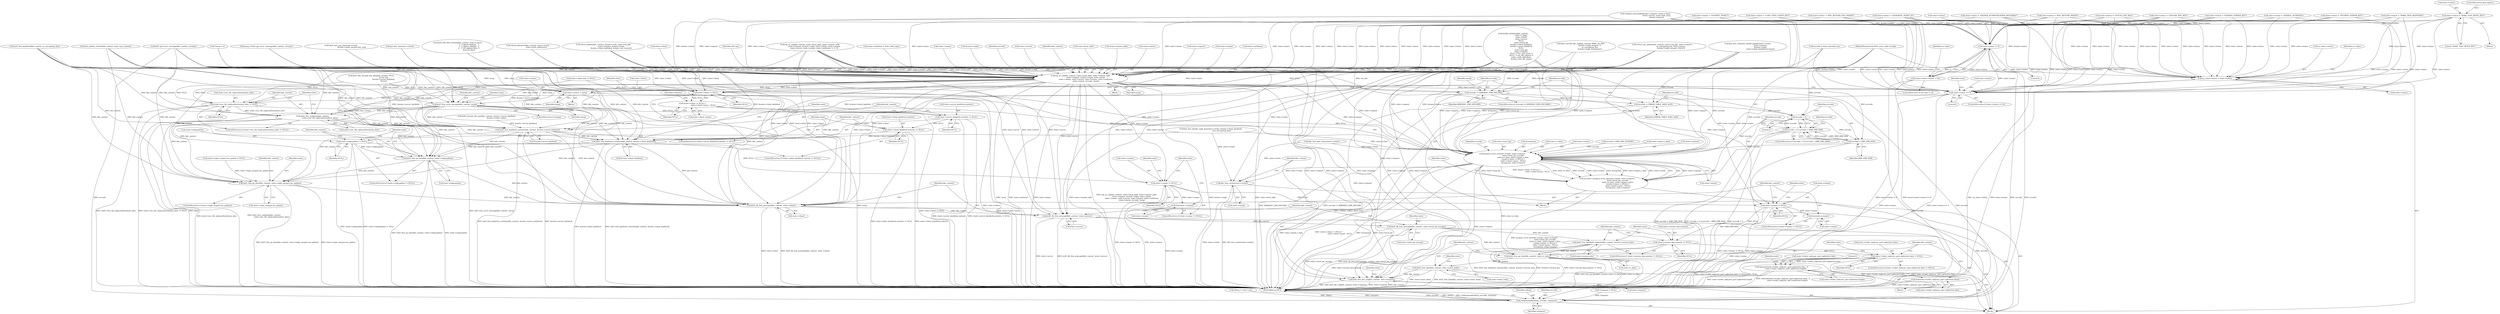 digraph "0_krb5_ffb35baac6981f9e8914f8f3bffd37f284b85970@pointer" {
"1000627" [label="(Call,state->status = \"MAKE_FAST_REPLY_KEY\")"];
"1000792" [label="(Call,state->status != 0)"];
"1000791" [label="(Call,assert (state->status != 0))"];
"1000797" [label="(Call,au_state->status = state->status)"];
"1000847" [label="(Call,log_as_req(kdc_context, state->local_addr, state->remote_addr,\n                   state->request, &state->reply, state->client,\n                   state->cname, state->server, state->sname, state->authtime,\n                   state->status, errcode, emsg))"];
"1000889" [label="(Call,state->status == 0)"];
"1000921" [label="(Call,prepare_error_as(state->rstate, state->request,\n                                       state->local_tgt, errcode,\n                                       state->e_data, state->typed_e_data,\n                                       ((state->client != NULL) ?\n                                        state->client->princ : NULL),\n                                       &response, state->status))"];
"1000919" [label="(Call,errcode = prepare_error_as(state->rstate, state->request,\n                                       state->local_tgt, errcode,\n                                       state->e_data, state->typed_e_data,\n                                       ((state->client != NULL) ?\n                                        state->client->princ : NULL),\n                                       &response, state->status))"];
"1001157" [label="(Call,(*oldrespond)(oldarg, errcode, response))"];
"1001128" [label="(Call,krb5_free_pa_data(kdc_context, state->e_data))"];
"1001133" [label="(Call,krb5_free_data(kdc_context, state->inner_body))"];
"1001142" [label="(Call,krb5_free_kdc_req(kdc_context, state->request))"];
"1001138" [label="(Call,kdc_free_rstate(state->rstate))"];
"1000895" [label="(Call,state->status = emsg)"];
"1000901" [label="(Call,errcode != KRB5KDC_ERR_DISCARD)"];
"1000905" [label="(Call,errcode -= ERROR_TABLE_BASE_krb5)"];
"1000910" [label="(Call,errcode < 0)"];
"1000909" [label="(Call,errcode < 0 || errcode > KRB_ERR_MAX)"];
"1000913" [label="(Call,errcode > KRB_ERR_MAX)"];
"1000939" [label="(Call,state->client != NULL)"];
"1000938" [label="(Call,(state->client != NULL) ?\n                                        state->client->princ : NULL)"];
"1000966" [label="(Call,state->enc_tkt_reply.authorization_data != NULL)"];
"1000973" [label="(Call,krb5_free_authdata(kdc_context,\n                           state->enc_tkt_reply.authorization_data))"];
"1000988" [label="(Call,krb5_free_keyblock_contents(kdc_context, &state->server_keyblock))"];
"1001002" [label="(Call,krb5_free_keyblock_contents(kdc_context, &state->client_keyblock))"];
"1001016" [label="(Call,krb5_free_pa_data(kdc_context, state->reply.padata))"];
"1001029" [label="(Call,krb5_free_pa_data(kdc_context, state->reply_encpart.enc_padata))"];
"1001056" [label="(Call,krb5_db_free_principal(kdc_context, state->client))"];
"1001061" [label="(Call,krb5_db_free_principal(kdc_context, state->server))"];
"1001066" [label="(Call,krb5_db_free_principal(kdc_context, state->local_tgt_storage))"];
"1001079" [label="(Call,krb5_free_keyblock_contents(kdc_context, &state->session_key))"];
"1000981" [label="(Call,state->server_keyblock.contents != NULL)"];
"1000995" [label="(Call,state->client_keyblock.contents != NULL)"];
"1001009" [label="(Call,state->reply.padata != NULL)"];
"1001037" [label="(Call,state->cname != NULL)"];
"1001042" [label="(Call,free(state->cname))"];
"1001047" [label="(Call,state->sname != NULL)"];
"1001052" [label="(Call,free(state->sname))"];
"1001072" [label="(Call,state->session_key.contents != NULL)"];
"1001086" [label="(Call,state->ticket_reply.enc_part.ciphertext.data != NULL)"];
"1001098" [label="(Call,memset(state->ticket_reply.enc_part.ciphertext.data , 0,\n               state->ticket_reply.enc_part.ciphertext.length))"];
"1001118" [label="(Call,free(state->ticket_reply.enc_part.ciphertext.data))"];
"1000962" [label="(Call,krb5_free_error_message(kdc_context, emsg))"];
"1000883" [label="(Identifier,did_log)"];
"1000404" [label="(Call,state->reply_encpart.enc_padata = NULL)"];
"1000939" [label="(Call,state->client != NULL)"];
"1000914" [label="(Identifier,errcode)"];
"1000228" [label="(Call,krb5_dbe_find_enctype(kdc_context, state->server,\n                                         -1, /* ignore keytype   */\n                                         -1, /* Ignore salttype  */\n                                         0,  /* Get highest kvno */\n                                         &server_key))"];
"1001049" [label="(Identifier,state)"];
"1000900" [label="(ControlStructure,if (errcode != KRB5KDC_ERR_DISCARD))"];
"1000889" [label="(Call,state->status == 0)"];
"1001063" [label="(Call,state->server)"];
"1000791" [label="(Call,assert (state->status != 0))"];
"1001052" [label="(Call,free(state->sname))"];
"1001073" [label="(Call,state->session_key.contents)"];
"1000932" [label="(Call,state->e_data)"];
"1000902" [label="(Identifier,errcode)"];
"1000839" [label="(Call,krb5_get_error_message(kdc_context, errcode))"];
"1000386" [label="(Call,state->authtime = state->kdc_time)"];
"1000909" [label="(Call,errcode < 0 || errcode > KRB_ERR_MAX)"];
"1000865" [label="(Call,state->cname)"];
"1000614" [label="(Call,kdc_fast_handle_reply_key(state->rstate, &state->client_keyblock,\n                                        &as_encrypting_key))"];
"1000903" [label="(Identifier,KRB5KDC_ERR_DISCARD)"];
"1000967" [label="(Call,state->enc_tkt_reply.authorization_data)"];
"1001134" [label="(Identifier,kdc_context)"];
"1000987" [label="(Identifier,NULL)"];
"1001091" [label="(Identifier,state)"];
"1000858" [label="(Call,&state->reply)"];
"1000906" [label="(Identifier,errcode)"];
"1000880" [label="(Identifier,errcode)"];
"1000513" [label="(Call,state->status = \"HANDLE_AUTHDATA\")"];
"1000198" [label="(Call,check_indicators(kdc_context, state->server,\n                               state->auth_indicators))"];
"1001066" [label="(Call,krb5_db_free_principal(kdc_context, state->local_tgt_storage))"];
"1001017" [label="(Identifier,kdc_context)"];
"1000846" [label="(Block,)"];
"1000413" [label="(Call,return_padata(kdc_context, &state->rock, state->req_pkt,\n                            state->request, &state->reply,\n                            &state->client_keyblock, &state->pa_context))"];
"1001026" [label="(Identifier,state)"];
"1000962" [label="(Call,krb5_free_error_message(kdc_context, emsg))"];
"1000905" [label="(Call,errcode -= ERROR_TABLE_BASE_krb5)"];
"1001016" [label="(Call,krb5_free_pa_data(kdc_context, state->reply.padata))"];
"1000241" [label="(Call,state->status = \"FINDING_SERVER_KEY\")"];
"1001041" [label="(Identifier,NULL)"];
"1000318" [label="(Call,state->status = \"FETCH_LAST_REQ\")"];
"1001018" [label="(Call,state->reply.padata)"];
"1001085" [label="(ControlStructure,if (state->ticket_reply.enc_part.ciphertext.data != NULL))"];
"1000920" [label="(Identifier,errcode)"];
"1000943" [label="(Identifier,NULL)"];
"1000944" [label="(Call,state->client->princ)"];
"1001138" [label="(Call,kdc_free_rstate(state->rstate))"];
"1001081" [label="(Call,&state->session_key)"];
"1000455" [label="(Call,state->status = \"CANT_FIND_CLIENT_KEY\")"];
"1001047" [label="(Call,state->sname != NULL)"];
"1001043" [label="(Call,state->cname)"];
"1000825" [label="(Call,free_padata_context(kdc_context, state->pa_context))"];
"1000938" [label="(Call,(state->client != NULL) ?\n                                        state->client->princ : NULL)"];
"1001051" [label="(Identifier,NULL)"];
"1000963" [label="(Identifier,kdc_context)"];
"1001086" [label="(Call,state->ticket_reply.enc_part.ciphertext.data != NULL)"];
"1001118" [label="(Call,free(state->ticket_reply.enc_part.ciphertext.data))"];
"1000975" [label="(Call,state->enc_tkt_reply.authorization_data)"];
"1000990" [label="(Call,&state->server_keyblock)"];
"1000868" [label="(Call,state->server)"];
"1000893" [label="(Literal,0)"];
"1000951" [label="(Identifier,response)"];
"1000848" [label="(Identifier,kdc_context)"];
"1000922" [label="(Call,state->rstate)"];
"1000555" [label="(Call,state->status = \"GENERATE_TICKET_ID\")"];
"1000952" [label="(Call,state->status)"];
"1001123" [label="(Identifier,state)"];
"1001009" [label="(Call,state->reply.padata != NULL)"];
"1000750" [label="(Call,log_as_req(kdc_context, state->local_addr, state->remote_addr,\n               state->request, &state->reply, state->client, state->cname,\n               state->server, state->sname, state->authtime, 0, 0, 0))"];
"1000156" [label="(Call,oldarg = state->arg)"];
"1000916" [label="(Call,errcode = KRB_ERR_GENERIC)"];
"1000980" [label="(ControlStructure,if (state->server_keyblock.contents != NULL))"];
"1001099" [label="(Call,state->ticket_reply.enc_part.ciphertext.data)"];
"1001071" [label="(ControlStructure,if (state->session_key.contents != NULL))"];
"1001062" [label="(Identifier,kdc_context)"];
"1001158" [label="(Identifier,oldarg)"];
"1000627" [label="(Call,state->status = \"MAKE_FAST_REPLY_KEY\")"];
"1001142" [label="(Call,krb5_free_kdc_req(kdc_context, state->request))"];
"1000787" [label="(ControlStructure,if (errcode != 0))"];
"1001015" [label="(Identifier,NULL)"];
"1000960" [label="(ControlStructure,if (emsg))"];
"1001103" [label="(Identifier,state)"];
"1000801" [label="(Call,state->status)"];
"1000209" [label="(Call,state->status = \"HIGHER_AUTHENTICATION_REQUIRED\")"];
"1001012" [label="(Identifier,state)"];
"1000260" [label="(Call,state->status = \"DECRYPT_SERVER_KEY\")"];
"1000913" [label="(Call,errcode > KRB_ERR_MAX)"];
"1000899" [label="(Identifier,emsg)"];
"1001057" [label="(Identifier,kdc_context)"];
"1001008" [label="(ControlStructure,if (state->reply.padata != NULL))"];
"1001109" [label="(Call,state->ticket_reply.enc_part.ciphertext.length)"];
"1000798" [label="(Call,au_state->status)"];
"1000984" [label="(Identifier,state)"];
"1001078" [label="(Identifier,NULL)"];
"1001079" [label="(Call,krb5_free_keyblock_contents(kdc_context, &state->session_key))"];
"1000982" [label="(Call,state->server_keyblock.contents)"];
"1000128" [label="(Call,*emsg = 0)"];
"1001004" [label="(Call,&state->client_keyblock)"];
"1001068" [label="(Call,state->local_tgt_storage)"];
"1001037" [label="(Call,state->cname != NULL)"];
"1001072" [label="(Call,state->session_key.contents != NULL)"];
"1000910" [label="(Call,errcode < 0)"];
"1000341" [label="(Call,get_key_exp(state->client))"];
"1001129" [label="(Identifier,kdc_context)"];
"1001053" [label="(Call,state->sname)"];
"1000116" [label="(MethodParameterIn,krb5_error_code errcode)"];
"1000961" [label="(Identifier,emsg)"];
"1000662" [label="(Call,kdc_fast_hide_client(state->rstate))"];
"1000593" [label="(Call,state->status = \"MAKE_FAST_RESPONSE\")"];
"1000792" [label="(Call,state->status != 0)"];
"1001061" [label="(Call,krb5_db_free_principal(kdc_context, state->server))"];
"1001130" [label="(Call,state->e_data)"];
"1000988" [label="(Call,krb5_free_keyblock_contents(kdc_context, &state->server_keyblock))"];
"1000250" [label="(Call,krb5_dbe_decrypt_key_data(kdc_context, NULL,\n                                             server_key,\n                                             &state->server_keyblock,\n                                             NULL))"];
"1000631" [label="(Literal,\"MAKE_FAST_REPLY_KEY\")"];
"1001097" [label="(Block,)"];
"1000998" [label="(Identifier,state)"];
"1000635" [label="(Call,return_enc_padata(kdc_context, state->req_pkt, state->request,\n                                as_encrypting_key, state->server,\n                                &state->reply_encpart, FALSE))"];
"1000921" [label="(Call,prepare_error_as(state->rstate, state->request,\n                                       state->local_tgt, errcode,\n                                       state->e_data, state->typed_e_data,\n                                       ((state->client != NULL) ?\n                                        state->client->princ : NULL),\n                                       &response, state->status))"];
"1001001" [label="(Identifier,NULL)"];
"1001159" [label="(Identifier,errcode)"];
"1000896" [label="(Call,state->status)"];
"1000994" [label="(ControlStructure,if (state->client_keyblock.contents != NULL))"];
"1001054" [label="(Identifier,state)"];
"1000935" [label="(Call,state->typed_e_data)"];
"1000925" [label="(Call,state->request)"];
"1000117" [label="(Block,)"];
"1000904" [label="(Block,)"];
"1000832" [label="(Call,krb5_free_keyblock(kdc_context, as_encrypting_key))"];
"1001038" [label="(Call,state->cname)"];
"1000957" [label="(Identifier,state)"];
"1000972" [label="(Identifier,NULL)"];
"1000466" [label="(Call,handle_authdata(kdc_context,\n                              state->c_flags,\n                              state->client,\n                              state->server,\n                              NULL,\n                              state->local_tgt,\n                              &state->client_keyblock,\n                              &state->server_keyblock,\n                              NULL,\n                              state->req_pkt,\n                              state->request,\n                              NULL, /* for_user_princ */\n                              NULL, /* enc_tkt_request */\n                              state->auth_indicators,\n                              &state->enc_tkt_reply))"];
"1000793" [label="(Call,state->status)"];
"1000966" [label="(Call,state->enc_tkt_reply.authorization_data != NULL)"];
"1001135" [label="(Call,state->inner_body)"];
"1000797" [label="(Call,au_state->status = state->status)"];
"1000888" [label="(ControlStructure,if (state->status == 0))"];
"1000973" [label="(Call,krb5_free_authdata(kdc_context,\n                           state->enc_tkt_reply.authorization_data))"];
"1001143" [label="(Identifier,kdc_context)"];
"1000837" [label="(Call,emsg = krb5_get_error_message(kdc_context, errcode))"];
"1000989" [label="(Identifier,kdc_context)"];
"1001160" [label="(Identifier,response)"];
"1000626" [label="(Block,)"];
"1000907" [label="(Identifier,ERROR_TABLE_BASE_krb5)"];
"1001030" [label="(Identifier,kdc_context)"];
"1001036" [label="(ControlStructure,if (state->cname != NULL))"];
"1001096" [label="(Identifier,NULL)"];
"1000964" [label="(Identifier,emsg)"];
"1000974" [label="(Identifier,kdc_context)"];
"1000995" [label="(Call,state->client_keyblock.contents != NULL)"];
"1001010" [label="(Call,state->reply.padata)"];
"1000931" [label="(Identifier,errcode)"];
"1000307" [label="(Call,fetch_last_req_info(state->client,\n                                       &state->reply_encpart.last_req))"];
"1000849" [label="(Call,state->local_addr)"];
"1000928" [label="(Call,state->local_tgt)"];
"1001003" [label="(Identifier,kdc_context)"];
"1000949" [label="(Identifier,NULL)"];
"1001046" [label="(ControlStructure,if (state->sname != NULL))"];
"1001067" [label="(Identifier,kdc_context)"];
"1000796" [label="(Literal,0)"];
"1000693" [label="(Call,state->client_key != NULL)"];
"1000815" [label="(Call,errcode || state->preauth_err)"];
"1000852" [label="(Call,state->remote_addr)"];
"1000950" [label="(Call,&response)"];
"1001128" [label="(Call,krb5_free_pa_data(kdc_context, state->e_data))"];
"1000124" [label="(Call,*response = NULL)"];
"1000965" [label="(ControlStructure,if (state->enc_tkt_reply.authorization_data != NULL))"];
"1001039" [label="(Identifier,state)"];
"1001002" [label="(Call,krb5_free_keyblock_contents(kdc_context, &state->client_keyblock))"];
"1000894" [label="(Block,)"];
"1000912" [label="(Literal,0)"];
"1001119" [label="(Call,state->ticket_reply.enc_part.ciphertext.data)"];
"1001098" [label="(Call,memset(state->ticket_reply.enc_part.ciphertext.data , 0,\n               state->ticket_reply.enc_part.ciphertext.length))"];
"1000877" [label="(Call,state->status)"];
"1000534" [label="(Call,state->status = \"ENCRYPT_TICKET\")"];
"1000981" [label="(Call,state->server_keyblock.contents != NULL)"];
"1001044" [label="(Identifier,state)"];
"1000855" [label="(Call,state->request)"];
"1000871" [label="(Call,state->sname)"];
"1000895" [label="(Call,state->status = emsg)"];
"1001133" [label="(Call,krb5_free_data(kdc_context, state->inner_body))"];
"1001140" [label="(Identifier,state)"];
"1001048" [label="(Call,state->sname)"];
"1001023" [label="(ControlStructure,if (state->reply_encpart.enc_padata))"];
"1000847" [label="(Call,log_as_req(kdc_context, state->local_addr, state->remote_addr,\n                   state->request, &state->reply, state->client,\n                   state->cname, state->server, state->sname, state->authtime,\n                   state->status, errcode, emsg))"];
"1001161" [label="(MethodReturn,RET)"];
"1000881" [label="(Identifier,emsg)"];
"1000440" [label="(Call,state->status = \"KDC_RETURN_PADATA\")"];
"1000946" [label="(Identifier,state)"];
"1000874" [label="(Call,state->authtime)"];
"1000969" [label="(Identifier,state)"];
"1001058" [label="(Call,state->client)"];
"1001108" [label="(Literal,0)"];
"1000628" [label="(Call,state->status)"];
"1000632" [label="(ControlStructure,goto egress;)"];
"1000655" [label="(Call,state->status = \"KDC_RETURN_ENC_PADATA\")"];
"1000901" [label="(Call,errcode != KRB5KDC_ERR_DISCARD)"];
"1001149" [label="(Identifier,state)"];
"1001157" [label="(Call,(*oldrespond)(oldarg, errcode, response))"];
"1001080" [label="(Identifier,kdc_context)"];
"1001075" [label="(Identifier,state)"];
"1001029" [label="(Call,krb5_free_pa_data(kdc_context, state->reply_encpart.enc_padata))"];
"1000911" [label="(Identifier,errcode)"];
"1000940" [label="(Call,state->client)"];
"1000806" [label="(Identifier,au_state)"];
"1000574" [label="(Call,kdc_fast_response_handle_padata(state->rstate,\n                                              state->request,\n                                              &state->reply,\n                                              state->client_keyblock.enctype))"];
"1001042" [label="(Call,free(state->cname))"];
"1001056" [label="(Call,krb5_db_free_principal(kdc_context, state->client))"];
"1000897" [label="(Identifier,state)"];
"1001144" [label="(Call,state->request)"];
"1000917" [label="(Identifier,errcode)"];
"1001031" [label="(Call,state->reply_encpart.enc_padata)"];
"1000862" [label="(Call,state->client)"];
"1000996" [label="(Call,state->client_keyblock.contents)"];
"1000908" [label="(ControlStructure,if (errcode < 0 || errcode > KRB_ERR_MAX))"];
"1000677" [label="(Call,krb5_encode_kdc_rep(kdc_context, KRB5_AS_REP,\n                                  &state->reply_encpart, 0,\n                                  as_encrypting_key,\n                                  &state->reply, &response))"];
"1000521" [label="(Call,krb5_encrypt_tkt_part(kdc_context, &state->server_keyblock,\n                                    &state->ticket_reply))"];
"1001139" [label="(Call,state->rstate)"];
"1000915" [label="(Identifier,KRB_ERR_MAX)"];
"1000799" [label="(Identifier,au_state)"];
"1000890" [label="(Call,state->status)"];
"1000714" [label="(Call,state->status = \"ENCODE_KDC_REP\")"];
"1000919" [label="(Call,errcode = prepare_error_as(state->rstate, state->request,\n                                       state->local_tgt, errcode,\n                                       state->e_data, state->typed_e_data,\n                                       ((state->client != NULL) ?\n                                        state->client->princ : NULL),\n                                       &response, state->status))"];
"1000172" [label="(Call,validate_forwardable(state->request, *state->client,\n                                        *state->server, state->kdc_time,\n                                        &state->status))"];
"1001087" [label="(Call,state->ticket_reply.enc_part.ciphertext.data)"];
"1000627" -> "1000626"  [label="AST: "];
"1000627" -> "1000631"  [label="CFG: "];
"1000628" -> "1000627"  [label="AST: "];
"1000631" -> "1000627"  [label="AST: "];
"1000632" -> "1000627"  [label="CFG: "];
"1000627" -> "1000792"  [label="DDG: state->status"];
"1000627" -> "1000797"  [label="DDG: state->status"];
"1000627" -> "1000847"  [label="DDG: state->status"];
"1000627" -> "1000889"  [label="DDG: state->status"];
"1000792" -> "1000791"  [label="AST: "];
"1000792" -> "1000796"  [label="CFG: "];
"1000793" -> "1000792"  [label="AST: "];
"1000796" -> "1000792"  [label="AST: "];
"1000791" -> "1000792"  [label="CFG: "];
"1000792" -> "1000791"  [label="DDG: state->status"];
"1000792" -> "1000791"  [label="DDG: 0"];
"1000172" -> "1000792"  [label="DDG: &state->status"];
"1000655" -> "1000792"  [label="DDG: state->status"];
"1000714" -> "1000792"  [label="DDG: state->status"];
"1000209" -> "1000792"  [label="DDG: state->status"];
"1000513" -> "1000792"  [label="DDG: state->status"];
"1000318" -> "1000792"  [label="DDG: state->status"];
"1000555" -> "1000792"  [label="DDG: state->status"];
"1000593" -> "1000792"  [label="DDG: state->status"];
"1000241" -> "1000792"  [label="DDG: state->status"];
"1000440" -> "1000792"  [label="DDG: state->status"];
"1000455" -> "1000792"  [label="DDG: state->status"];
"1000260" -> "1000792"  [label="DDG: state->status"];
"1000534" -> "1000792"  [label="DDG: state->status"];
"1000792" -> "1000797"  [label="DDG: state->status"];
"1000792" -> "1000847"  [label="DDG: state->status"];
"1000792" -> "1000889"  [label="DDG: state->status"];
"1000791" -> "1000787"  [label="AST: "];
"1000799" -> "1000791"  [label="CFG: "];
"1000791" -> "1001161"  [label="DDG: state->status != 0"];
"1000791" -> "1001161"  [label="DDG: assert (state->status != 0)"];
"1000797" -> "1000117"  [label="AST: "];
"1000797" -> "1000801"  [label="CFG: "];
"1000798" -> "1000797"  [label="AST: "];
"1000801" -> "1000797"  [label="AST: "];
"1000806" -> "1000797"  [label="CFG: "];
"1000797" -> "1001161"  [label="DDG: au_state->status"];
"1000797" -> "1001161"  [label="DDG: state->status"];
"1000172" -> "1000797"  [label="DDG: &state->status"];
"1000655" -> "1000797"  [label="DDG: state->status"];
"1000714" -> "1000797"  [label="DDG: state->status"];
"1000209" -> "1000797"  [label="DDG: state->status"];
"1000318" -> "1000797"  [label="DDG: state->status"];
"1000555" -> "1000797"  [label="DDG: state->status"];
"1000593" -> "1000797"  [label="DDG: state->status"];
"1000241" -> "1000797"  [label="DDG: state->status"];
"1000440" -> "1000797"  [label="DDG: state->status"];
"1000455" -> "1000797"  [label="DDG: state->status"];
"1000513" -> "1000797"  [label="DDG: state->status"];
"1000260" -> "1000797"  [label="DDG: state->status"];
"1000534" -> "1000797"  [label="DDG: state->status"];
"1000847" -> "1000846"  [label="AST: "];
"1000847" -> "1000881"  [label="CFG: "];
"1000848" -> "1000847"  [label="AST: "];
"1000849" -> "1000847"  [label="AST: "];
"1000852" -> "1000847"  [label="AST: "];
"1000855" -> "1000847"  [label="AST: "];
"1000858" -> "1000847"  [label="AST: "];
"1000862" -> "1000847"  [label="AST: "];
"1000865" -> "1000847"  [label="AST: "];
"1000868" -> "1000847"  [label="AST: "];
"1000871" -> "1000847"  [label="AST: "];
"1000874" -> "1000847"  [label="AST: "];
"1000877" -> "1000847"  [label="AST: "];
"1000880" -> "1000847"  [label="AST: "];
"1000881" -> "1000847"  [label="AST: "];
"1000883" -> "1000847"  [label="CFG: "];
"1000847" -> "1001161"  [label="DDG: &state->reply"];
"1000847" -> "1001161"  [label="DDG: state->local_addr"];
"1000847" -> "1001161"  [label="DDG: emsg"];
"1000847" -> "1001161"  [label="DDG: state->authtime"];
"1000847" -> "1001161"  [label="DDG: state->remote_addr"];
"1000847" -> "1001161"  [label="DDG: log_as_req(kdc_context, state->local_addr, state->remote_addr,\n                   state->request, &state->reply, state->client,\n                   state->cname, state->server, state->sname, state->authtime,\n                   state->status, errcode, emsg)"];
"1000847" -> "1001161"  [label="DDG: state->status"];
"1000832" -> "1000847"  [label="DDG: kdc_context"];
"1000825" -> "1000847"  [label="DDG: kdc_context"];
"1000839" -> "1000847"  [label="DDG: kdc_context"];
"1000839" -> "1000847"  [label="DDG: errcode"];
"1000750" -> "1000847"  [label="DDG: state->local_addr"];
"1000750" -> "1000847"  [label="DDG: state->remote_addr"];
"1000750" -> "1000847"  [label="DDG: state->request"];
"1000750" -> "1000847"  [label="DDG: &state->reply"];
"1000750" -> "1000847"  [label="DDG: state->client"];
"1000750" -> "1000847"  [label="DDG: state->cname"];
"1000750" -> "1000847"  [label="DDG: state->server"];
"1000750" -> "1000847"  [label="DDG: state->sname"];
"1000750" -> "1000847"  [label="DDG: state->authtime"];
"1000466" -> "1000847"  [label="DDG: state->request"];
"1000466" -> "1000847"  [label="DDG: state->client"];
"1000466" -> "1000847"  [label="DDG: state->server"];
"1000413" -> "1000847"  [label="DDG: state->request"];
"1000413" -> "1000847"  [label="DDG: &state->reply"];
"1000574" -> "1000847"  [label="DDG: state->request"];
"1000574" -> "1000847"  [label="DDG: &state->reply"];
"1000172" -> "1000847"  [label="DDG: state->request"];
"1000172" -> "1000847"  [label="DDG: &state->status"];
"1000635" -> "1000847"  [label="DDG: state->request"];
"1000635" -> "1000847"  [label="DDG: state->server"];
"1000677" -> "1000847"  [label="DDG: &state->reply"];
"1000341" -> "1000847"  [label="DDG: state->client"];
"1000307" -> "1000847"  [label="DDG: state->client"];
"1000228" -> "1000847"  [label="DDG: state->server"];
"1000198" -> "1000847"  [label="DDG: state->server"];
"1000386" -> "1000847"  [label="DDG: state->authtime"];
"1000655" -> "1000847"  [label="DDG: state->status"];
"1000714" -> "1000847"  [label="DDG: state->status"];
"1000209" -> "1000847"  [label="DDG: state->status"];
"1000318" -> "1000847"  [label="DDG: state->status"];
"1000555" -> "1000847"  [label="DDG: state->status"];
"1000593" -> "1000847"  [label="DDG: state->status"];
"1000241" -> "1000847"  [label="DDG: state->status"];
"1000440" -> "1000847"  [label="DDG: state->status"];
"1000455" -> "1000847"  [label="DDG: state->status"];
"1000513" -> "1000847"  [label="DDG: state->status"];
"1000260" -> "1000847"  [label="DDG: state->status"];
"1000534" -> "1000847"  [label="DDG: state->status"];
"1000815" -> "1000847"  [label="DDG: errcode"];
"1000116" -> "1000847"  [label="DDG: errcode"];
"1000837" -> "1000847"  [label="DDG: emsg"];
"1000128" -> "1000847"  [label="DDG: emsg"];
"1000847" -> "1000889"  [label="DDG: state->status"];
"1000847" -> "1000895"  [label="DDG: emsg"];
"1000847" -> "1000901"  [label="DDG: errcode"];
"1000847" -> "1000921"  [label="DDG: state->request"];
"1000847" -> "1000939"  [label="DDG: state->client"];
"1000847" -> "1000962"  [label="DDG: kdc_context"];
"1000847" -> "1000962"  [label="DDG: emsg"];
"1000847" -> "1000973"  [label="DDG: kdc_context"];
"1000847" -> "1000988"  [label="DDG: kdc_context"];
"1000847" -> "1001002"  [label="DDG: kdc_context"];
"1000847" -> "1001016"  [label="DDG: kdc_context"];
"1000847" -> "1001029"  [label="DDG: kdc_context"];
"1000847" -> "1001037"  [label="DDG: state->cname"];
"1000847" -> "1001047"  [label="DDG: state->sname"];
"1000847" -> "1001056"  [label="DDG: kdc_context"];
"1000847" -> "1001056"  [label="DDG: state->client"];
"1000847" -> "1001061"  [label="DDG: state->server"];
"1000847" -> "1001142"  [label="DDG: state->request"];
"1000847" -> "1001157"  [label="DDG: errcode"];
"1000889" -> "1000888"  [label="AST: "];
"1000889" -> "1000893"  [label="CFG: "];
"1000890" -> "1000889"  [label="AST: "];
"1000893" -> "1000889"  [label="AST: "];
"1000897" -> "1000889"  [label="CFG: "];
"1000902" -> "1000889"  [label="CFG: "];
"1000889" -> "1001161"  [label="DDG: state->status"];
"1000889" -> "1001161"  [label="DDG: state->status == 0"];
"1000172" -> "1000889"  [label="DDG: &state->status"];
"1000655" -> "1000889"  [label="DDG: state->status"];
"1000714" -> "1000889"  [label="DDG: state->status"];
"1000209" -> "1000889"  [label="DDG: state->status"];
"1000318" -> "1000889"  [label="DDG: state->status"];
"1000555" -> "1000889"  [label="DDG: state->status"];
"1000593" -> "1000889"  [label="DDG: state->status"];
"1000241" -> "1000889"  [label="DDG: state->status"];
"1000440" -> "1000889"  [label="DDG: state->status"];
"1000455" -> "1000889"  [label="DDG: state->status"];
"1000513" -> "1000889"  [label="DDG: state->status"];
"1000260" -> "1000889"  [label="DDG: state->status"];
"1000534" -> "1000889"  [label="DDG: state->status"];
"1000889" -> "1000921"  [label="DDG: state->status"];
"1000921" -> "1000919"  [label="AST: "];
"1000921" -> "1000952"  [label="CFG: "];
"1000922" -> "1000921"  [label="AST: "];
"1000925" -> "1000921"  [label="AST: "];
"1000928" -> "1000921"  [label="AST: "];
"1000931" -> "1000921"  [label="AST: "];
"1000932" -> "1000921"  [label="AST: "];
"1000935" -> "1000921"  [label="AST: "];
"1000938" -> "1000921"  [label="AST: "];
"1000950" -> "1000921"  [label="AST: "];
"1000952" -> "1000921"  [label="AST: "];
"1000919" -> "1000921"  [label="CFG: "];
"1000921" -> "1001161"  [label="DDG: state->typed_e_data"];
"1000921" -> "1001161"  [label="DDG: (state->client != NULL) ?\n                                        state->client->princ : NULL"];
"1000921" -> "1001161"  [label="DDG: &response"];
"1000921" -> "1001161"  [label="DDG: state->local_tgt"];
"1000921" -> "1000919"  [label="DDG: state->request"];
"1000921" -> "1000919"  [label="DDG: state->local_tgt"];
"1000921" -> "1000919"  [label="DDG: (state->client != NULL) ?\n                                        state->client->princ : NULL"];
"1000921" -> "1000919"  [label="DDG: state->e_data"];
"1000921" -> "1000919"  [label="DDG: errcode"];
"1000921" -> "1000919"  [label="DDG: state->status"];
"1000921" -> "1000919"  [label="DDG: &response"];
"1000921" -> "1000919"  [label="DDG: state->typed_e_data"];
"1000921" -> "1000919"  [label="DDG: state->rstate"];
"1000574" -> "1000921"  [label="DDG: state->rstate"];
"1000574" -> "1000921"  [label="DDG: state->request"];
"1000662" -> "1000921"  [label="DDG: state->rstate"];
"1000614" -> "1000921"  [label="DDG: state->rstate"];
"1000466" -> "1000921"  [label="DDG: state->request"];
"1000466" -> "1000921"  [label="DDG: state->local_tgt"];
"1000413" -> "1000921"  [label="DDG: state->request"];
"1000172" -> "1000921"  [label="DDG: state->request"];
"1000172" -> "1000921"  [label="DDG: &state->status"];
"1000750" -> "1000921"  [label="DDG: state->request"];
"1000635" -> "1000921"  [label="DDG: state->request"];
"1000910" -> "1000921"  [label="DDG: errcode"];
"1000913" -> "1000921"  [label="DDG: errcode"];
"1000916" -> "1000921"  [label="DDG: errcode"];
"1000116" -> "1000921"  [label="DDG: errcode"];
"1000939" -> "1000921"  [label="DDG: NULL"];
"1000677" -> "1000921"  [label="DDG: &response"];
"1000895" -> "1000921"  [label="DDG: state->status"];
"1000921" -> "1001128"  [label="DDG: state->e_data"];
"1000921" -> "1001138"  [label="DDG: state->rstate"];
"1000921" -> "1001142"  [label="DDG: state->request"];
"1000919" -> "1000904"  [label="AST: "];
"1000920" -> "1000919"  [label="AST: "];
"1000957" -> "1000919"  [label="CFG: "];
"1000919" -> "1001161"  [label="DDG: prepare_error_as(state->rstate, state->request,\n                                       state->local_tgt, errcode,\n                                       state->e_data, state->typed_e_data,\n                                       ((state->client != NULL) ?\n                                        state->client->princ : NULL),\n                                       &response, state->status)"];
"1000116" -> "1000919"  [label="DDG: errcode"];
"1000919" -> "1001157"  [label="DDG: errcode"];
"1001157" -> "1000117"  [label="AST: "];
"1001157" -> "1001160"  [label="CFG: "];
"1001158" -> "1001157"  [label="AST: "];
"1001159" -> "1001157"  [label="AST: "];
"1001160" -> "1001157"  [label="AST: "];
"1001161" -> "1001157"  [label="CFG: "];
"1001157" -> "1001161"  [label="DDG: response"];
"1001157" -> "1001161"  [label="DDG: errcode"];
"1001157" -> "1001161"  [label="DDG: oldarg"];
"1001157" -> "1001161"  [label="DDG: (*oldrespond)(oldarg, errcode, response)"];
"1000156" -> "1001157"  [label="DDG: oldarg"];
"1000815" -> "1001157"  [label="DDG: errcode"];
"1000839" -> "1001157"  [label="DDG: errcode"];
"1000901" -> "1001157"  [label="DDG: errcode"];
"1000116" -> "1001157"  [label="DDG: errcode"];
"1000124" -> "1001157"  [label="DDG: response"];
"1001128" -> "1000117"  [label="AST: "];
"1001128" -> "1001130"  [label="CFG: "];
"1001129" -> "1001128"  [label="AST: "];
"1001130" -> "1001128"  [label="AST: "];
"1001134" -> "1001128"  [label="CFG: "];
"1001128" -> "1001161"  [label="DDG: state->e_data"];
"1001128" -> "1001161"  [label="DDG: krb5_free_pa_data(kdc_context, state->e_data)"];
"1001079" -> "1001128"  [label="DDG: kdc_context"];
"1001066" -> "1001128"  [label="DDG: kdc_context"];
"1001128" -> "1001133"  [label="DDG: kdc_context"];
"1001133" -> "1000117"  [label="AST: "];
"1001133" -> "1001135"  [label="CFG: "];
"1001134" -> "1001133"  [label="AST: "];
"1001135" -> "1001133"  [label="AST: "];
"1001140" -> "1001133"  [label="CFG: "];
"1001133" -> "1001161"  [label="DDG: state->inner_body"];
"1001133" -> "1001161"  [label="DDG: krb5_free_data(kdc_context, state->inner_body)"];
"1001133" -> "1001142"  [label="DDG: kdc_context"];
"1001142" -> "1000117"  [label="AST: "];
"1001142" -> "1001144"  [label="CFG: "];
"1001143" -> "1001142"  [label="AST: "];
"1001144" -> "1001142"  [label="AST: "];
"1001149" -> "1001142"  [label="CFG: "];
"1001142" -> "1001161"  [label="DDG: krb5_free_kdc_req(kdc_context, state->request)"];
"1001142" -> "1001161"  [label="DDG: state->request"];
"1001142" -> "1001161"  [label="DDG: kdc_context"];
"1000466" -> "1001142"  [label="DDG: state->request"];
"1000413" -> "1001142"  [label="DDG: state->request"];
"1000574" -> "1001142"  [label="DDG: state->request"];
"1000172" -> "1001142"  [label="DDG: state->request"];
"1000750" -> "1001142"  [label="DDG: state->request"];
"1000635" -> "1001142"  [label="DDG: state->request"];
"1001138" -> "1000117"  [label="AST: "];
"1001138" -> "1001139"  [label="CFG: "];
"1001139" -> "1001138"  [label="AST: "];
"1001143" -> "1001138"  [label="CFG: "];
"1001138" -> "1001161"  [label="DDG: state->rstate"];
"1001138" -> "1001161"  [label="DDG: kdc_free_rstate(state->rstate)"];
"1000574" -> "1001138"  [label="DDG: state->rstate"];
"1000662" -> "1001138"  [label="DDG: state->rstate"];
"1000614" -> "1001138"  [label="DDG: state->rstate"];
"1000895" -> "1000894"  [label="AST: "];
"1000895" -> "1000899"  [label="CFG: "];
"1000896" -> "1000895"  [label="AST: "];
"1000899" -> "1000895"  [label="AST: "];
"1000902" -> "1000895"  [label="CFG: "];
"1000895" -> "1001161"  [label="DDG: emsg"];
"1000895" -> "1001161"  [label="DDG: state->status"];
"1000837" -> "1000895"  [label="DDG: emsg"];
"1000128" -> "1000895"  [label="DDG: emsg"];
"1000901" -> "1000900"  [label="AST: "];
"1000901" -> "1000903"  [label="CFG: "];
"1000902" -> "1000901"  [label="AST: "];
"1000903" -> "1000901"  [label="AST: "];
"1000906" -> "1000901"  [label="CFG: "];
"1000961" -> "1000901"  [label="CFG: "];
"1000901" -> "1001161"  [label="DDG: KRB5KDC_ERR_DISCARD"];
"1000901" -> "1001161"  [label="DDG: errcode != KRB5KDC_ERR_DISCARD"];
"1000815" -> "1000901"  [label="DDG: errcode"];
"1000839" -> "1000901"  [label="DDG: errcode"];
"1000116" -> "1000901"  [label="DDG: errcode"];
"1000901" -> "1000905"  [label="DDG: errcode"];
"1000905" -> "1000904"  [label="AST: "];
"1000905" -> "1000907"  [label="CFG: "];
"1000906" -> "1000905"  [label="AST: "];
"1000907" -> "1000905"  [label="AST: "];
"1000911" -> "1000905"  [label="CFG: "];
"1000905" -> "1001161"  [label="DDG: ERROR_TABLE_BASE_krb5"];
"1000116" -> "1000905"  [label="DDG: errcode"];
"1000905" -> "1000910"  [label="DDG: errcode"];
"1000910" -> "1000909"  [label="AST: "];
"1000910" -> "1000912"  [label="CFG: "];
"1000911" -> "1000910"  [label="AST: "];
"1000912" -> "1000910"  [label="AST: "];
"1000914" -> "1000910"  [label="CFG: "];
"1000909" -> "1000910"  [label="CFG: "];
"1000910" -> "1000909"  [label="DDG: errcode"];
"1000910" -> "1000909"  [label="DDG: 0"];
"1000116" -> "1000910"  [label="DDG: errcode"];
"1000910" -> "1000913"  [label="DDG: errcode"];
"1000909" -> "1000908"  [label="AST: "];
"1000909" -> "1000913"  [label="CFG: "];
"1000913" -> "1000909"  [label="AST: "];
"1000917" -> "1000909"  [label="CFG: "];
"1000920" -> "1000909"  [label="CFG: "];
"1000909" -> "1001161"  [label="DDG: errcode < 0"];
"1000909" -> "1001161"  [label="DDG: errcode > KRB_ERR_MAX"];
"1000909" -> "1001161"  [label="DDG: errcode < 0 || errcode > KRB_ERR_MAX"];
"1000913" -> "1000909"  [label="DDG: errcode"];
"1000913" -> "1000909"  [label="DDG: KRB_ERR_MAX"];
"1000913" -> "1000915"  [label="CFG: "];
"1000914" -> "1000913"  [label="AST: "];
"1000915" -> "1000913"  [label="AST: "];
"1000913" -> "1001161"  [label="DDG: KRB_ERR_MAX"];
"1000116" -> "1000913"  [label="DDG: errcode"];
"1000939" -> "1000938"  [label="AST: "];
"1000939" -> "1000943"  [label="CFG: "];
"1000940" -> "1000939"  [label="AST: "];
"1000943" -> "1000939"  [label="AST: "];
"1000946" -> "1000939"  [label="CFG: "];
"1000949" -> "1000939"  [label="CFG: "];
"1000341" -> "1000939"  [label="DDG: state->client"];
"1000750" -> "1000939"  [label="DDG: state->client"];
"1000466" -> "1000939"  [label="DDG: state->client"];
"1000466" -> "1000939"  [label="DDG: NULL"];
"1000307" -> "1000939"  [label="DDG: state->client"];
"1000693" -> "1000939"  [label="DDG: NULL"];
"1000250" -> "1000939"  [label="DDG: NULL"];
"1000939" -> "1000938"  [label="DDG: NULL"];
"1000939" -> "1000966"  [label="DDG: NULL"];
"1000939" -> "1001056"  [label="DDG: state->client"];
"1000938" -> "1000944"  [label="CFG: "];
"1000938" -> "1000949"  [label="CFG: "];
"1000944" -> "1000938"  [label="AST: "];
"1000949" -> "1000938"  [label="AST: "];
"1000951" -> "1000938"  [label="CFG: "];
"1000938" -> "1001161"  [label="DDG: state->client != NULL"];
"1000938" -> "1001161"  [label="DDG: state->client->princ"];
"1000966" -> "1000965"  [label="AST: "];
"1000966" -> "1000972"  [label="CFG: "];
"1000967" -> "1000966"  [label="AST: "];
"1000972" -> "1000966"  [label="AST: "];
"1000974" -> "1000966"  [label="CFG: "];
"1000984" -> "1000966"  [label="CFG: "];
"1000966" -> "1001161"  [label="DDG: state->enc_tkt_reply.authorization_data"];
"1000966" -> "1001161"  [label="DDG: state->enc_tkt_reply.authorization_data != NULL"];
"1000693" -> "1000966"  [label="DDG: NULL"];
"1000466" -> "1000966"  [label="DDG: NULL"];
"1000250" -> "1000966"  [label="DDG: NULL"];
"1000966" -> "1000973"  [label="DDG: state->enc_tkt_reply.authorization_data"];
"1000966" -> "1000981"  [label="DDG: NULL"];
"1000973" -> "1000965"  [label="AST: "];
"1000973" -> "1000975"  [label="CFG: "];
"1000974" -> "1000973"  [label="AST: "];
"1000975" -> "1000973"  [label="AST: "];
"1000984" -> "1000973"  [label="CFG: "];
"1000973" -> "1001161"  [label="DDG: state->enc_tkt_reply.authorization_data"];
"1000973" -> "1001161"  [label="DDG: krb5_free_authdata(kdc_context,\n                           state->enc_tkt_reply.authorization_data)"];
"1000832" -> "1000973"  [label="DDG: kdc_context"];
"1000825" -> "1000973"  [label="DDG: kdc_context"];
"1000962" -> "1000973"  [label="DDG: kdc_context"];
"1000839" -> "1000973"  [label="DDG: kdc_context"];
"1000973" -> "1000988"  [label="DDG: kdc_context"];
"1000973" -> "1001002"  [label="DDG: kdc_context"];
"1000973" -> "1001016"  [label="DDG: kdc_context"];
"1000973" -> "1001029"  [label="DDG: kdc_context"];
"1000973" -> "1001056"  [label="DDG: kdc_context"];
"1000988" -> "1000980"  [label="AST: "];
"1000988" -> "1000990"  [label="CFG: "];
"1000989" -> "1000988"  [label="AST: "];
"1000990" -> "1000988"  [label="AST: "];
"1000998" -> "1000988"  [label="CFG: "];
"1000988" -> "1001161"  [label="DDG: krb5_free_keyblock_contents(kdc_context, &state->server_keyblock)"];
"1000988" -> "1001161"  [label="DDG: &state->server_keyblock"];
"1000832" -> "1000988"  [label="DDG: kdc_context"];
"1000825" -> "1000988"  [label="DDG: kdc_context"];
"1000962" -> "1000988"  [label="DDG: kdc_context"];
"1000839" -> "1000988"  [label="DDG: kdc_context"];
"1000250" -> "1000988"  [label="DDG: &state->server_keyblock"];
"1000521" -> "1000988"  [label="DDG: &state->server_keyblock"];
"1000466" -> "1000988"  [label="DDG: &state->server_keyblock"];
"1000988" -> "1001002"  [label="DDG: kdc_context"];
"1000988" -> "1001016"  [label="DDG: kdc_context"];
"1000988" -> "1001029"  [label="DDG: kdc_context"];
"1000988" -> "1001056"  [label="DDG: kdc_context"];
"1001002" -> "1000994"  [label="AST: "];
"1001002" -> "1001004"  [label="CFG: "];
"1001003" -> "1001002"  [label="AST: "];
"1001004" -> "1001002"  [label="AST: "];
"1001012" -> "1001002"  [label="CFG: "];
"1001002" -> "1001161"  [label="DDG: &state->client_keyblock"];
"1001002" -> "1001161"  [label="DDG: krb5_free_keyblock_contents(kdc_context, &state->client_keyblock)"];
"1000832" -> "1001002"  [label="DDG: kdc_context"];
"1000825" -> "1001002"  [label="DDG: kdc_context"];
"1000962" -> "1001002"  [label="DDG: kdc_context"];
"1000839" -> "1001002"  [label="DDG: kdc_context"];
"1000614" -> "1001002"  [label="DDG: &state->client_keyblock"];
"1000466" -> "1001002"  [label="DDG: &state->client_keyblock"];
"1000413" -> "1001002"  [label="DDG: &state->client_keyblock"];
"1001002" -> "1001016"  [label="DDG: kdc_context"];
"1001002" -> "1001029"  [label="DDG: kdc_context"];
"1001002" -> "1001056"  [label="DDG: kdc_context"];
"1001016" -> "1001008"  [label="AST: "];
"1001016" -> "1001018"  [label="CFG: "];
"1001017" -> "1001016"  [label="AST: "];
"1001018" -> "1001016"  [label="AST: "];
"1001026" -> "1001016"  [label="CFG: "];
"1001016" -> "1001161"  [label="DDG: krb5_free_pa_data(kdc_context, state->reply.padata)"];
"1001016" -> "1001161"  [label="DDG: state->reply.padata"];
"1000832" -> "1001016"  [label="DDG: kdc_context"];
"1000825" -> "1001016"  [label="DDG: kdc_context"];
"1000962" -> "1001016"  [label="DDG: kdc_context"];
"1000839" -> "1001016"  [label="DDG: kdc_context"];
"1001009" -> "1001016"  [label="DDG: state->reply.padata"];
"1001016" -> "1001029"  [label="DDG: kdc_context"];
"1001016" -> "1001056"  [label="DDG: kdc_context"];
"1001029" -> "1001023"  [label="AST: "];
"1001029" -> "1001031"  [label="CFG: "];
"1001030" -> "1001029"  [label="AST: "];
"1001031" -> "1001029"  [label="AST: "];
"1001039" -> "1001029"  [label="CFG: "];
"1001029" -> "1001161"  [label="DDG: krb5_free_pa_data(kdc_context, state->reply_encpart.enc_padata)"];
"1001029" -> "1001161"  [label="DDG: state->reply_encpart.enc_padata"];
"1000832" -> "1001029"  [label="DDG: kdc_context"];
"1000825" -> "1001029"  [label="DDG: kdc_context"];
"1000962" -> "1001029"  [label="DDG: kdc_context"];
"1000839" -> "1001029"  [label="DDG: kdc_context"];
"1000404" -> "1001029"  [label="DDG: state->reply_encpart.enc_padata"];
"1001029" -> "1001056"  [label="DDG: kdc_context"];
"1001056" -> "1000117"  [label="AST: "];
"1001056" -> "1001058"  [label="CFG: "];
"1001057" -> "1001056"  [label="AST: "];
"1001058" -> "1001056"  [label="AST: "];
"1001062" -> "1001056"  [label="CFG: "];
"1001056" -> "1001161"  [label="DDG: state->client"];
"1001056" -> "1001161"  [label="DDG: krb5_db_free_principal(kdc_context, state->client)"];
"1000832" -> "1001056"  [label="DDG: kdc_context"];
"1000825" -> "1001056"  [label="DDG: kdc_context"];
"1000962" -> "1001056"  [label="DDG: kdc_context"];
"1000839" -> "1001056"  [label="DDG: kdc_context"];
"1000341" -> "1001056"  [label="DDG: state->client"];
"1000750" -> "1001056"  [label="DDG: state->client"];
"1000466" -> "1001056"  [label="DDG: state->client"];
"1000307" -> "1001056"  [label="DDG: state->client"];
"1001056" -> "1001061"  [label="DDG: kdc_context"];
"1001061" -> "1000117"  [label="AST: "];
"1001061" -> "1001063"  [label="CFG: "];
"1001062" -> "1001061"  [label="AST: "];
"1001063" -> "1001061"  [label="AST: "];
"1001067" -> "1001061"  [label="CFG: "];
"1001061" -> "1001161"  [label="DDG: krb5_db_free_principal(kdc_context, state->server)"];
"1001061" -> "1001161"  [label="DDG: state->server"];
"1000466" -> "1001061"  [label="DDG: state->server"];
"1000228" -> "1001061"  [label="DDG: state->server"];
"1000750" -> "1001061"  [label="DDG: state->server"];
"1000198" -> "1001061"  [label="DDG: state->server"];
"1000635" -> "1001061"  [label="DDG: state->server"];
"1001061" -> "1001066"  [label="DDG: kdc_context"];
"1001066" -> "1000117"  [label="AST: "];
"1001066" -> "1001068"  [label="CFG: "];
"1001067" -> "1001066"  [label="AST: "];
"1001068" -> "1001066"  [label="AST: "];
"1001075" -> "1001066"  [label="CFG: "];
"1001066" -> "1001161"  [label="DDG: krb5_db_free_principal(kdc_context, state->local_tgt_storage)"];
"1001066" -> "1001161"  [label="DDG: state->local_tgt_storage"];
"1001066" -> "1001079"  [label="DDG: kdc_context"];
"1001079" -> "1001071"  [label="AST: "];
"1001079" -> "1001081"  [label="CFG: "];
"1001080" -> "1001079"  [label="AST: "];
"1001081" -> "1001079"  [label="AST: "];
"1001091" -> "1001079"  [label="CFG: "];
"1001079" -> "1001161"  [label="DDG: krb5_free_keyblock_contents(kdc_context, &state->session_key)"];
"1001079" -> "1001161"  [label="DDG: &state->session_key"];
"1000981" -> "1000980"  [label="AST: "];
"1000981" -> "1000987"  [label="CFG: "];
"1000982" -> "1000981"  [label="AST: "];
"1000987" -> "1000981"  [label="AST: "];
"1000989" -> "1000981"  [label="CFG: "];
"1000998" -> "1000981"  [label="CFG: "];
"1000981" -> "1001161"  [label="DDG: state->server_keyblock.contents != NULL"];
"1000981" -> "1001161"  [label="DDG: state->server_keyblock.contents"];
"1000981" -> "1000995"  [label="DDG: NULL"];
"1000995" -> "1000994"  [label="AST: "];
"1000995" -> "1001001"  [label="CFG: "];
"1000996" -> "1000995"  [label="AST: "];
"1001001" -> "1000995"  [label="AST: "];
"1001003" -> "1000995"  [label="CFG: "];
"1001012" -> "1000995"  [label="CFG: "];
"1000995" -> "1001161"  [label="DDG: state->client_keyblock.contents"];
"1000995" -> "1001161"  [label="DDG: state->client_keyblock.contents != NULL"];
"1000995" -> "1001009"  [label="DDG: NULL"];
"1001009" -> "1001008"  [label="AST: "];
"1001009" -> "1001015"  [label="CFG: "];
"1001010" -> "1001009"  [label="AST: "];
"1001015" -> "1001009"  [label="AST: "];
"1001017" -> "1001009"  [label="CFG: "];
"1001026" -> "1001009"  [label="CFG: "];
"1001009" -> "1001161"  [label="DDG: state->reply.padata != NULL"];
"1001009" -> "1001161"  [label="DDG: state->reply.padata"];
"1001009" -> "1001037"  [label="DDG: NULL"];
"1001037" -> "1001036"  [label="AST: "];
"1001037" -> "1001041"  [label="CFG: "];
"1001038" -> "1001037"  [label="AST: "];
"1001041" -> "1001037"  [label="AST: "];
"1001044" -> "1001037"  [label="CFG: "];
"1001049" -> "1001037"  [label="CFG: "];
"1001037" -> "1001161"  [label="DDG: state->cname"];
"1001037" -> "1001161"  [label="DDG: state->cname != NULL"];
"1000750" -> "1001037"  [label="DDG: state->cname"];
"1001037" -> "1001042"  [label="DDG: state->cname"];
"1001037" -> "1001047"  [label="DDG: NULL"];
"1001042" -> "1001036"  [label="AST: "];
"1001042" -> "1001043"  [label="CFG: "];
"1001043" -> "1001042"  [label="AST: "];
"1001049" -> "1001042"  [label="CFG: "];
"1001042" -> "1001161"  [label="DDG: state->cname"];
"1001047" -> "1001046"  [label="AST: "];
"1001047" -> "1001051"  [label="CFG: "];
"1001048" -> "1001047"  [label="AST: "];
"1001051" -> "1001047"  [label="AST: "];
"1001054" -> "1001047"  [label="CFG: "];
"1001057" -> "1001047"  [label="CFG: "];
"1001047" -> "1001161"  [label="DDG: state->sname != NULL"];
"1001047" -> "1001161"  [label="DDG: state->sname"];
"1000750" -> "1001047"  [label="DDG: state->sname"];
"1001047" -> "1001052"  [label="DDG: state->sname"];
"1001047" -> "1001072"  [label="DDG: NULL"];
"1001052" -> "1001046"  [label="AST: "];
"1001052" -> "1001053"  [label="CFG: "];
"1001053" -> "1001052"  [label="AST: "];
"1001057" -> "1001052"  [label="CFG: "];
"1001052" -> "1001161"  [label="DDG: state->sname"];
"1001072" -> "1001071"  [label="AST: "];
"1001072" -> "1001078"  [label="CFG: "];
"1001073" -> "1001072"  [label="AST: "];
"1001078" -> "1001072"  [label="AST: "];
"1001080" -> "1001072"  [label="CFG: "];
"1001091" -> "1001072"  [label="CFG: "];
"1001072" -> "1001161"  [label="DDG: state->session_key.contents"];
"1001072" -> "1001161"  [label="DDG: state->session_key.contents != NULL"];
"1001072" -> "1001086"  [label="DDG: NULL"];
"1001086" -> "1001085"  [label="AST: "];
"1001086" -> "1001096"  [label="CFG: "];
"1001087" -> "1001086"  [label="AST: "];
"1001096" -> "1001086"  [label="AST: "];
"1001103" -> "1001086"  [label="CFG: "];
"1001129" -> "1001086"  [label="CFG: "];
"1001086" -> "1001161"  [label="DDG: state->ticket_reply.enc_part.ciphertext.data"];
"1001086" -> "1001161"  [label="DDG: state->ticket_reply.enc_part.ciphertext.data != NULL"];
"1001086" -> "1001161"  [label="DDG: NULL"];
"1001086" -> "1001098"  [label="DDG: state->ticket_reply.enc_part.ciphertext.data"];
"1001098" -> "1001097"  [label="AST: "];
"1001098" -> "1001109"  [label="CFG: "];
"1001099" -> "1001098"  [label="AST: "];
"1001108" -> "1001098"  [label="AST: "];
"1001109" -> "1001098"  [label="AST: "];
"1001123" -> "1001098"  [label="CFG: "];
"1001098" -> "1001161"  [label="DDG: state->ticket_reply.enc_part.ciphertext.length"];
"1001098" -> "1001161"  [label="DDG: memset(state->ticket_reply.enc_part.ciphertext.data , 0,\n               state->ticket_reply.enc_part.ciphertext.length)"];
"1001098" -> "1001118"  [label="DDG: state->ticket_reply.enc_part.ciphertext.data"];
"1001118" -> "1001097"  [label="AST: "];
"1001118" -> "1001119"  [label="CFG: "];
"1001119" -> "1001118"  [label="AST: "];
"1001129" -> "1001118"  [label="CFG: "];
"1001118" -> "1001161"  [label="DDG: state->ticket_reply.enc_part.ciphertext.data"];
"1000962" -> "1000960"  [label="AST: "];
"1000962" -> "1000964"  [label="CFG: "];
"1000963" -> "1000962"  [label="AST: "];
"1000964" -> "1000962"  [label="AST: "];
"1000969" -> "1000962"  [label="CFG: "];
"1000962" -> "1001161"  [label="DDG: emsg"];
"1000962" -> "1001161"  [label="DDG: krb5_free_error_message(kdc_context, emsg)"];
"1000832" -> "1000962"  [label="DDG: kdc_context"];
"1000825" -> "1000962"  [label="DDG: kdc_context"];
"1000839" -> "1000962"  [label="DDG: kdc_context"];
"1000837" -> "1000962"  [label="DDG: emsg"];
"1000128" -> "1000962"  [label="DDG: emsg"];
}
